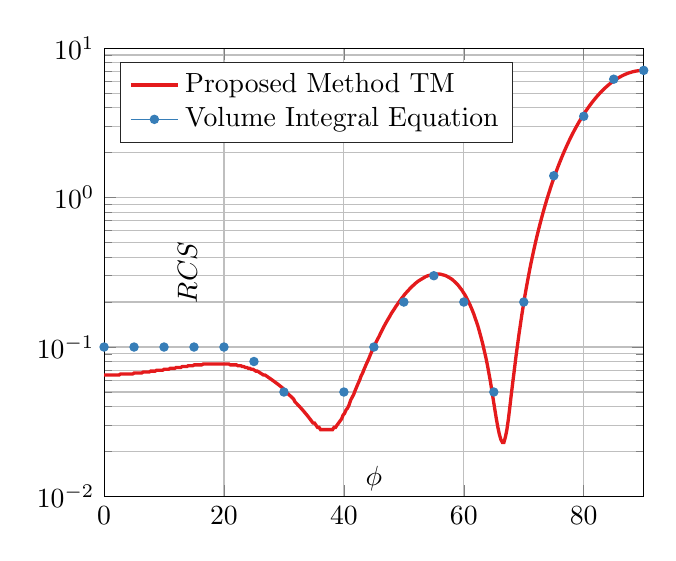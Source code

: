 % This file was created by matlab2tikz.
%
%The latest updates can be retrieved from
%  http://www.mathworks.com/matlabcentral/fileexchange/22022-matlab2tikz-matlab2tikz
%where you can also make suggestions and rate matlab2tikz.
%
\definecolor{mycolor1}{rgb}{0.894,0.102,0.11}%
\definecolor{mycolor2}{rgb}{0.216,0.494,0.722}%
%
\begin{tikzpicture}

\begin{axis}[%
xmin=0,
xmax=90,
xlabel={$\phi$},
ymode=log,
ymin=0.01,
ymax=10,
yminorticks=true,
        x label style={at={(axis description cs:0.5,0.09)}},
y label style={at={(axis description cs:0.19,.5)}},
ylabel={$RCS$},
axis background/.style={fill=white},
xmajorgrids,
ymajorgrids,
yminorgrids,
legend style={at={(0.03,0.97)}, anchor=north west, legend cell align=left, align=left, draw=white!15!black}
]
\addplot [color=mycolor1, line width=1.2pt]
  table[row sep=crcr]{%
0	0.065\\
0.251	0.065\\
0.501	0.065\\
0.752	0.065\\
1.003	0.065\\
1.253	0.065\\
1.504	0.065\\
1.755	0.065\\
2.006	0.065\\
2.256	0.065\\
2.507	0.065\\
2.758	0.066\\
3.008	0.066\\
3.259	0.066\\
3.51	0.066\\
3.76	0.066\\
4.011	0.066\\
4.262	0.066\\
4.513	0.066\\
4.763	0.066\\
5.014	0.067\\
5.265	0.067\\
5.515	0.067\\
5.766	0.067\\
6.017	0.067\\
6.267	0.067\\
6.518	0.068\\
6.769	0.068\\
7.019	0.068\\
7.27	0.068\\
7.521	0.068\\
7.772	0.069\\
8.022	0.069\\
8.273	0.069\\
8.524	0.069\\
8.774	0.07\\
9.025	0.07\\
9.276	0.07\\
9.526	0.07\\
9.777	0.07\\
10.028	0.071\\
10.279	0.071\\
10.529	0.071\\
10.78	0.071\\
11.031	0.072\\
11.281	0.072\\
11.532	0.072\\
11.783	0.072\\
12.033	0.073\\
12.284	0.073\\
12.535	0.073\\
12.786	0.073\\
13.036	0.074\\
13.287	0.074\\
13.538	0.074\\
13.788	0.074\\
14.039	0.075\\
14.29	0.075\\
14.54	0.075\\
14.791	0.075\\
15.042	0.076\\
15.292	0.076\\
15.543	0.076\\
15.794	0.076\\
16.045	0.076\\
16.295	0.076\\
16.546	0.077\\
16.797	0.077\\
17.047	0.077\\
17.298	0.077\\
17.549	0.077\\
17.799	0.077\\
18.05	0.077\\
18.301	0.077\\
18.552	0.077\\
18.802	0.077\\
19.053	0.077\\
19.304	0.077\\
19.554	0.077\\
19.805	0.077\\
20.056	0.077\\
20.306	0.077\\
20.557	0.077\\
20.808	0.077\\
21.058	0.076\\
21.309	0.076\\
21.56	0.076\\
21.811	0.076\\
22.061	0.076\\
22.312	0.075\\
22.563	0.075\\
22.813	0.075\\
23.064	0.074\\
23.315	0.074\\
23.565	0.073\\
23.816	0.073\\
24.067	0.072\\
24.318	0.072\\
24.568	0.071\\
24.819	0.071\\
25.07	0.07\\
25.32	0.069\\
25.571	0.069\\
25.822	0.068\\
26.072	0.067\\
26.323	0.066\\
26.574	0.065\\
26.825	0.065\\
27.075	0.064\\
27.326	0.063\\
27.577	0.062\\
27.827	0.061\\
28.078	0.06\\
28.329	0.059\\
28.579	0.058\\
28.83	0.057\\
29.081	0.056\\
29.331	0.055\\
29.582	0.054\\
29.833	0.053\\
30.084	0.051\\
30.334	0.05\\
30.585	0.049\\
30.836	0.048\\
31.086	0.047\\
31.337	0.046\\
31.588	0.045\\
31.838	0.043\\
32.089	0.042\\
32.34	0.041\\
32.591	0.04\\
32.841	0.039\\
33.092	0.038\\
33.343	0.037\\
33.593	0.036\\
33.844	0.035\\
34.095	0.034\\
34.345	0.033\\
34.596	0.032\\
34.847	0.031\\
35.097	0.031\\
35.348	0.03\\
35.599	0.029\\
35.85	0.029\\
36.1	0.028\\
36.351	0.028\\
36.602	0.028\\
36.852	0.028\\
37.103	0.028\\
37.354	0.028\\
37.604	0.028\\
37.855	0.028\\
38.106	0.028\\
38.357	0.029\\
38.607	0.029\\
38.858	0.03\\
39.109	0.031\\
39.359	0.032\\
39.61	0.033\\
39.861	0.035\\
40.111	0.036\\
40.362	0.038\\
40.613	0.039\\
40.864	0.041\\
41.114	0.044\\
41.365	0.046\\
41.616	0.048\\
41.866	0.051\\
42.117	0.054\\
42.368	0.057\\
42.618	0.06\\
42.869	0.064\\
43.12	0.067\\
43.37	0.071\\
43.621	0.075\\
43.872	0.079\\
44.123	0.083\\
44.373	0.088\\
44.624	0.093\\
44.875	0.098\\
45.125	0.103\\
45.376	0.108\\
45.627	0.113\\
45.877	0.118\\
46.128	0.124\\
46.379	0.13\\
46.63	0.136\\
46.88	0.142\\
47.131	0.148\\
47.382	0.154\\
47.632	0.16\\
47.883	0.167\\
48.134	0.173\\
48.384	0.179\\
48.635	0.186\\
48.886	0.192\\
49.136	0.199\\
49.387	0.205\\
49.638	0.212\\
49.889	0.218\\
50.139	0.225\\
50.39	0.231\\
50.641	0.237\\
50.891	0.243\\
51.142	0.249\\
51.393	0.255\\
51.643	0.26\\
51.894	0.266\\
52.145	0.271\\
52.396	0.276\\
52.646	0.28\\
52.897	0.284\\
53.148	0.288\\
53.398	0.292\\
53.649	0.296\\
53.9	0.299\\
54.15	0.301\\
54.401	0.303\\
54.652	0.305\\
54.903	0.307\\
55.153	0.308\\
55.404	0.308\\
55.655	0.308\\
55.905	0.308\\
56.156	0.307\\
56.407	0.305\\
56.657	0.303\\
56.908	0.301\\
57.159	0.298\\
57.409	0.294\\
57.66	0.29\\
57.911	0.286\\
58.162	0.281\\
58.412	0.275\\
58.663	0.269\\
58.914	0.263\\
59.164	0.256\\
59.415	0.248\\
59.666	0.241\\
59.916	0.232\\
60.167	0.224\\
60.418	0.215\\
60.669	0.205\\
60.919	0.196\\
61.17	0.186\\
61.421	0.176\\
61.671	0.166\\
61.922	0.155\\
62.173	0.145\\
62.423	0.135\\
62.674	0.124\\
62.925	0.114\\
63.175	0.104\\
63.426	0.094\\
63.677	0.085\\
63.928	0.076\\
64.178	0.067\\
64.429	0.059\\
64.68	0.051\\
64.93	0.044\\
65.181	0.038\\
65.432	0.033\\
65.682	0.029\\
65.933	0.026\\
66.184	0.024\\
66.435	0.023\\
66.685	0.023\\
66.936	0.025\\
67.187	0.028\\
67.437	0.033\\
67.688	0.04\\
67.939	0.049\\
68.189	0.059\\
68.44	0.071\\
68.691	0.086\\
68.942	0.102\\
69.192	0.121\\
69.443	0.142\\
69.694	0.166\\
69.944	0.192\\
70.195	0.221\\
70.446	0.252\\
70.696	0.286\\
70.947	0.323\\
71.198	0.363\\
71.448	0.405\\
71.699	0.451\\
71.95	0.5\\
72.201	0.552\\
72.451	0.607\\
72.702	0.665\\
72.953	0.726\\
73.203	0.79\\
73.454	0.858\\
73.705	0.929\\
73.955	1.003\\
74.206	1.08\\
74.457	1.16\\
74.708	1.244\\
74.958	1.331\\
75.209	1.421\\
75.46	1.513\\
75.71	1.609\\
75.961	1.708\\
76.212	1.809\\
76.462	1.914\\
76.713	2.021\\
76.964	2.13\\
77.214	2.242\\
77.465	2.356\\
77.716	2.473\\
77.967	2.591\\
78.217	2.712\\
78.468	2.834\\
78.719	2.958\\
78.969	3.083\\
79.22	3.21\\
79.471	3.338\\
79.721	3.467\\
79.972	3.596\\
80.223	3.727\\
80.474	3.857\\
80.724	3.988\\
80.975	4.118\\
81.226	4.249\\
81.476	4.379\\
81.727	4.508\\
81.978	4.637\\
82.228	4.764\\
82.479	4.891\\
82.73	5.015\\
82.981	5.138\\
83.231	5.259\\
83.482	5.378\\
83.733	5.494\\
83.983	5.608\\
84.234	5.719\\
84.485	5.827\\
84.735	5.932\\
84.986	6.033\\
85.237	6.131\\
85.487	6.225\\
85.738	6.315\\
85.989	6.4\\
86.24	6.482\\
86.49	6.559\\
86.741	6.631\\
86.992	6.699\\
87.242	6.762\\
87.493	6.819\\
87.744	6.872\\
87.994	6.919\\
88.245	6.961\\
88.496	6.998\\
88.747	7.029\\
88.997	7.054\\
89.248	7.074\\
89.499	7.089\\
89.749	7.097\\
90	7.1\\
};
\addlegendentry{Proposed Method TM}

\addplot [color=mycolor2, draw=none, mark size=1.5pt, mark=*, mark options={solid, fill=gray, mycolor2}]
  table[row sep=crcr]{%
0	0.1\\
5	0.1\\
10	0.1\\
15	0.1\\
20	0.1\\
25	0.08\\
30	0.05\\
35	0\\
40	0.05\\
45	0.1\\
50	0.2\\
55	0.3\\
60	0.2\\
65	0.05\\
70	0.2\\
75	1.4\\
80	3.5\\
85	6.2\\
90	7.1\\
};
\addlegendentry{Volume Integral Equation}

\end{axis}
\end{tikzpicture}%